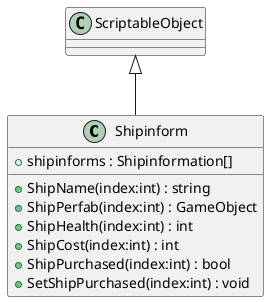 @startuml
class Shipinform {
    + shipinforms : Shipinformation[]
    + ShipName(index:int) : string
    + ShipPerfab(index:int) : GameObject
    + ShipHealth(index:int) : int
    + ShipCost(index:int) : int
    + ShipPurchased(index:int) : bool
    + SetShipPurchased(index:int) : void
}
ScriptableObject <|-- Shipinform
@enduml
